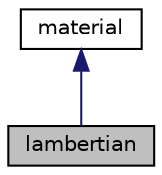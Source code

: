digraph "lambertian"
{
 // LATEX_PDF_SIZE
  edge [fontname="Helvetica",fontsize="10",labelfontname="Helvetica",labelfontsize="10"];
  node [fontname="Helvetica",fontsize="10",shape=record];
  Node1 [label="lambertian",height=0.2,width=0.4,color="black", fillcolor="grey75", style="filled", fontcolor="black",tooltip="Lambertian (diffuse) material that scatters light uniformly in all directions."];
  Node2 -> Node1 [dir="back",color="midnightblue",fontsize="10",style="solid",fontname="Helvetica"];
  Node2 [label="material",height=0.2,width=0.4,color="black", fillcolor="white", style="filled",URL="$classmaterial.html",tooltip="Base class for materials that interact with light in ray tracing."];
}
